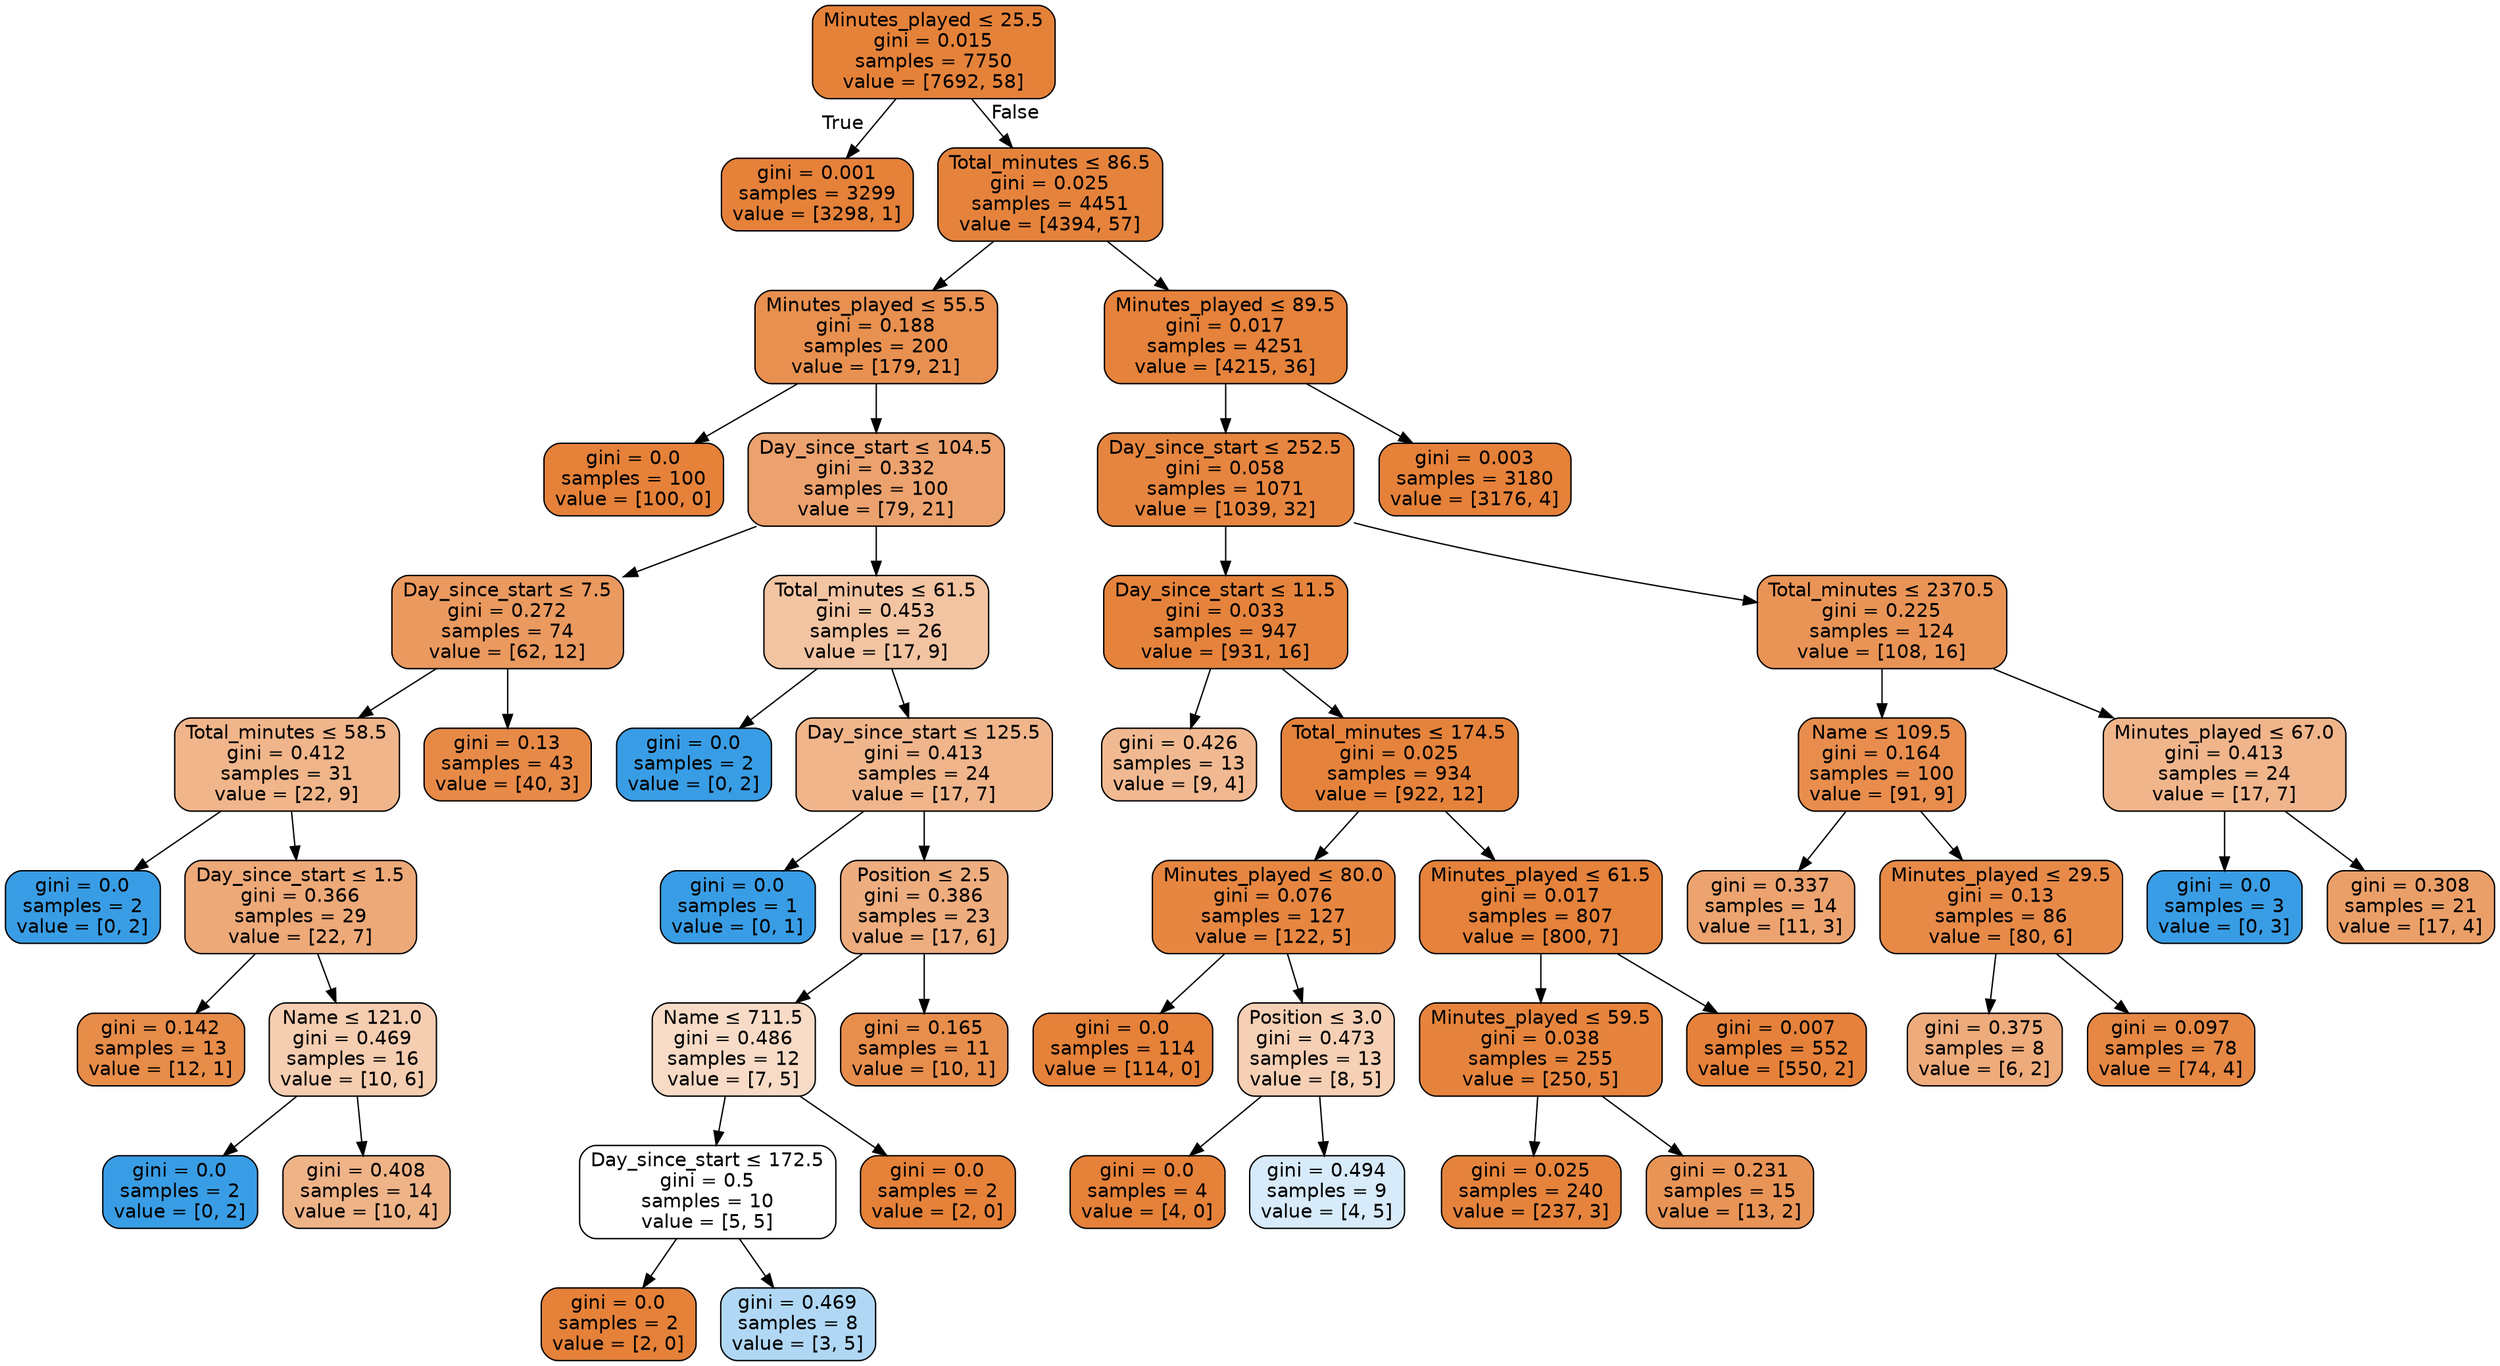 digraph Tree {
node [shape=box, style="filled, rounded", color="black", fontname=helvetica] ;
edge [fontname=helvetica] ;
0 [label=<Minutes_played &le; 25.5<br/>gini = 0.015<br/>samples = 7750<br/>value = [7692, 58]>, fillcolor="#e5823a"] ;
1 [label=<gini = 0.001<br/>samples = 3299<br/>value = [3298, 1]>, fillcolor="#e58139"] ;
0 -> 1 [labeldistance=2.5, labelangle=45, headlabel="True"] ;
6 [label=<Total_minutes &le; 86.5<br/>gini = 0.025<br/>samples = 4451<br/>value = [4394, 57]>, fillcolor="#e5833c"] ;
0 -> 6 [labeldistance=2.5, labelangle=-45, headlabel="False"] ;
7 [label=<Minutes_played &le; 55.5<br/>gini = 0.188<br/>samples = 200<br/>value = [179, 21]>, fillcolor="#e89050"] ;
6 -> 7 ;
8 [label=<gini = 0.0<br/>samples = 100<br/>value = [100, 0]>, fillcolor="#e58139"] ;
7 -> 8 ;
9 [label=<Day_since_start &le; 104.5<br/>gini = 0.332<br/>samples = 100<br/>value = [79, 21]>, fillcolor="#eca26e"] ;
7 -> 9 ;
10 [label=<Day_since_start &le; 7.5<br/>gini = 0.272<br/>samples = 74<br/>value = [62, 12]>, fillcolor="#ea995f"] ;
9 -> 10 ;
11 [label=<Total_minutes &le; 58.5<br/>gini = 0.412<br/>samples = 31<br/>value = [22, 9]>, fillcolor="#f0b58a"] ;
10 -> 11 ;
12 [label=<gini = 0.0<br/>samples = 2<br/>value = [0, 2]>, fillcolor="#399de5"] ;
11 -> 12 ;
13 [label=<Day_since_start &le; 1.5<br/>gini = 0.366<br/>samples = 29<br/>value = [22, 7]>, fillcolor="#eda978"] ;
11 -> 13 ;
14 [label=<gini = 0.142<br/>samples = 13<br/>value = [12, 1]>, fillcolor="#e78c49"] ;
13 -> 14 ;
19 [label=<Name &le; 121.0<br/>gini = 0.469<br/>samples = 16<br/>value = [10, 6]>, fillcolor="#f5cdb0"] ;
13 -> 19 ;
20 [label=<gini = 0.0<br/>samples = 2<br/>value = [0, 2]>, fillcolor="#399de5"] ;
19 -> 20 ;
21 [label=<gini = 0.408<br/>samples = 14<br/>value = [10, 4]>, fillcolor="#efb388"] ;
19 -> 21 ;
30 [label=<gini = 0.13<br/>samples = 43<br/>value = [40, 3]>, fillcolor="#e78a48"] ;
10 -> 30 ;
45 [label=<Total_minutes &le; 61.5<br/>gini = 0.453<br/>samples = 26<br/>value = [17, 9]>, fillcolor="#f3c4a2"] ;
9 -> 45 ;
46 [label=<gini = 0.0<br/>samples = 2<br/>value = [0, 2]>, fillcolor="#399de5"] ;
45 -> 46 ;
47 [label=<Day_since_start &le; 125.5<br/>gini = 0.413<br/>samples = 24<br/>value = [17, 7]>, fillcolor="#f0b58b"] ;
45 -> 47 ;
48 [label=<gini = 0.0<br/>samples = 1<br/>value = [0, 1]>, fillcolor="#399de5"] ;
47 -> 48 ;
49 [label=<Position &le; 2.5<br/>gini = 0.386<br/>samples = 23<br/>value = [17, 6]>, fillcolor="#eead7f"] ;
47 -> 49 ;
50 [label=<Name &le; 711.5<br/>gini = 0.486<br/>samples = 12<br/>value = [7, 5]>, fillcolor="#f8dbc6"] ;
49 -> 50 ;
51 [label=<Day_since_start &le; 172.5<br/>gini = 0.5<br/>samples = 10<br/>value = [5, 5]>, fillcolor="#ffffff"] ;
50 -> 51 ;
52 [label=<gini = 0.0<br/>samples = 2<br/>value = [2, 0]>, fillcolor="#e58139"] ;
51 -> 52 ;
53 [label=<gini = 0.469<br/>samples = 8<br/>value = [3, 5]>, fillcolor="#b0d8f5"] ;
51 -> 53 ;
60 [label=<gini = 0.0<br/>samples = 2<br/>value = [2, 0]>, fillcolor="#e58139"] ;
50 -> 60 ;
61 [label=<gini = 0.165<br/>samples = 11<br/>value = [10, 1]>, fillcolor="#e88e4d"] ;
49 -> 61 ;
66 [label=<Minutes_played &le; 89.5<br/>gini = 0.017<br/>samples = 4251<br/>value = [4215, 36]>, fillcolor="#e5823b"] ;
6 -> 66 ;
67 [label=<Day_since_start &le; 252.5<br/>gini = 0.058<br/>samples = 1071<br/>value = [1039, 32]>, fillcolor="#e6853f"] ;
66 -> 67 ;
68 [label=<Day_since_start &le; 11.5<br/>gini = 0.033<br/>samples = 947<br/>value = [931, 16]>, fillcolor="#e5833c"] ;
67 -> 68 ;
69 [label=<gini = 0.426<br/>samples = 13<br/>value = [9, 4]>, fillcolor="#f1b991"] ;
68 -> 69 ;
82 [label=<Total_minutes &le; 174.5<br/>gini = 0.025<br/>samples = 934<br/>value = [922, 12]>, fillcolor="#e5833c"] ;
68 -> 82 ;
83 [label=<Minutes_played &le; 80.0<br/>gini = 0.076<br/>samples = 127<br/>value = [122, 5]>, fillcolor="#e68641"] ;
82 -> 83 ;
84 [label=<gini = 0.0<br/>samples = 114<br/>value = [114, 0]>, fillcolor="#e58139"] ;
83 -> 84 ;
85 [label=<Position &le; 3.0<br/>gini = 0.473<br/>samples = 13<br/>value = [8, 5]>, fillcolor="#f5d0b5"] ;
83 -> 85 ;
86 [label=<gini = 0.0<br/>samples = 4<br/>value = [4, 0]>, fillcolor="#e58139"] ;
85 -> 86 ;
87 [label=<gini = 0.494<br/>samples = 9<br/>value = [4, 5]>, fillcolor="#d7ebfa"] ;
85 -> 87 ;
96 [label=<Minutes_played &le; 61.5<br/>gini = 0.017<br/>samples = 807<br/>value = [800, 7]>, fillcolor="#e5823b"] ;
82 -> 96 ;
97 [label=<Minutes_played &le; 59.5<br/>gini = 0.038<br/>samples = 255<br/>value = [250, 5]>, fillcolor="#e6843d"] ;
96 -> 97 ;
98 [label=<gini = 0.025<br/>samples = 240<br/>value = [237, 3]>, fillcolor="#e5833c"] ;
97 -> 98 ;
115 [label=<gini = 0.231<br/>samples = 15<br/>value = [13, 2]>, fillcolor="#e99457"] ;
97 -> 115 ;
122 [label=<gini = 0.007<br/>samples = 552<br/>value = [550, 2]>, fillcolor="#e5813a"] ;
96 -> 122 ;
135 [label=<Total_minutes &le; 2370.5<br/>gini = 0.225<br/>samples = 124<br/>value = [108, 16]>, fillcolor="#e99456"] ;
67 -> 135 ;
136 [label=<Name &le; 109.5<br/>gini = 0.164<br/>samples = 100<br/>value = [91, 9]>, fillcolor="#e88d4d"] ;
135 -> 136 ;
137 [label=<gini = 0.337<br/>samples = 14<br/>value = [11, 3]>, fillcolor="#eca36f"] ;
136 -> 137 ;
146 [label=<Minutes_played &le; 29.5<br/>gini = 0.13<br/>samples = 86<br/>value = [80, 6]>, fillcolor="#e78a48"] ;
136 -> 146 ;
147 [label=<gini = 0.375<br/>samples = 8<br/>value = [6, 2]>, fillcolor="#eeab7b"] ;
146 -> 147 ;
152 [label=<gini = 0.097<br/>samples = 78<br/>value = [74, 4]>, fillcolor="#e68844"] ;
146 -> 152 ;
167 [label=<Minutes_played &le; 67.0<br/>gini = 0.413<br/>samples = 24<br/>value = [17, 7]>, fillcolor="#f0b58b"] ;
135 -> 167 ;
168 [label=<gini = 0.0<br/>samples = 3<br/>value = [0, 3]>, fillcolor="#399de5"] ;
167 -> 168 ;
169 [label=<gini = 0.308<br/>samples = 21<br/>value = [17, 4]>, fillcolor="#eb9f68"] ;
167 -> 169 ;
178 [label=<gini = 0.003<br/>samples = 3180<br/>value = [3176, 4]>, fillcolor="#e58139"] ;
66 -> 178 ;
}